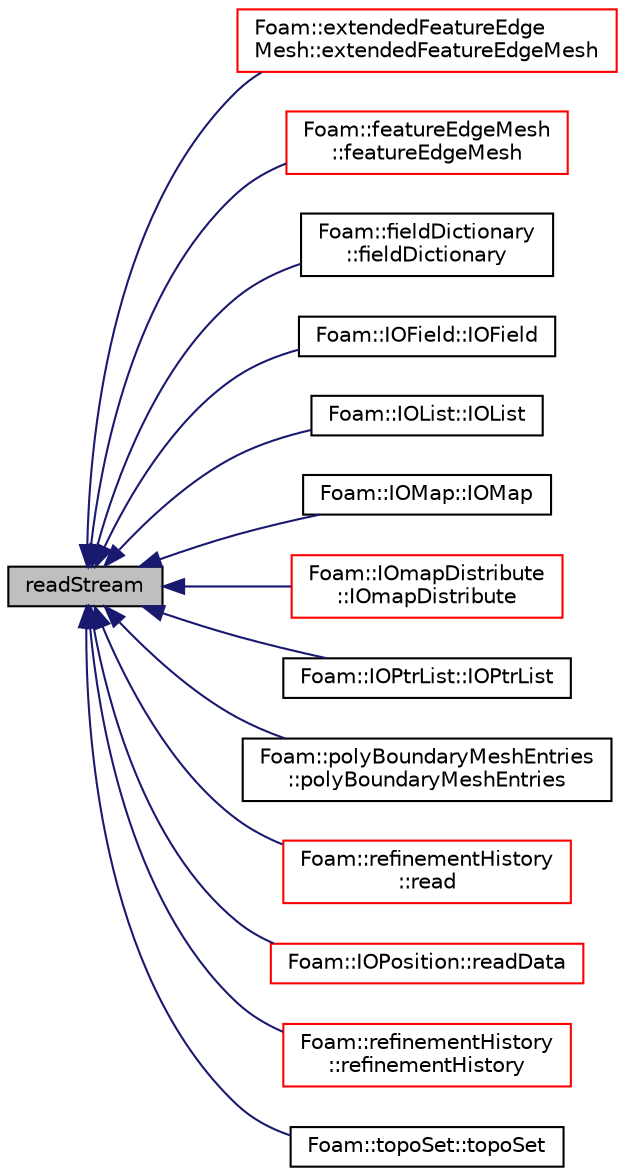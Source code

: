 digraph "readStream"
{
  bgcolor="transparent";
  edge [fontname="Helvetica",fontsize="10",labelfontname="Helvetica",labelfontsize="10"];
  node [fontname="Helvetica",fontsize="10",shape=record];
  rankdir="LR";
  Node1 [label="readStream",height=0.2,width=0.4,color="black", fillcolor="grey75", style="filled", fontcolor="black"];
  Node1 -> Node2 [dir="back",color="midnightblue",fontsize="10",style="solid",fontname="Helvetica"];
  Node2 [label="Foam::extendedFeatureEdge\lMesh::extendedFeatureEdgeMesh",height=0.2,width=0.4,color="red",URL="$a00714.html#a6adc759f54c663e50dd82d3820540d57",tooltip="Construct (read) given an IOobject. "];
  Node1 -> Node3 [dir="back",color="midnightblue",fontsize="10",style="solid",fontname="Helvetica"];
  Node3 [label="Foam::featureEdgeMesh\l::featureEdgeMesh",height=0.2,width=0.4,color="red",URL="$a00763.html#a7a53d15d141d0e33f9a731001cef160d",tooltip="Construct (read) given an IOobject. "];
  Node1 -> Node4 [dir="back",color="midnightblue",fontsize="10",style="solid",fontname="Helvetica"];
  Node4 [label="Foam::fieldDictionary\l::fieldDictionary",height=0.2,width=0.4,color="black",URL="$a00773.html#a454d726aa51899e7e4171b4c92d589ff",tooltip="Construct from ioobject and overloaded typename. "];
  Node1 -> Node5 [dir="back",color="midnightblue",fontsize="10",style="solid",fontname="Helvetica"];
  Node5 [label="Foam::IOField::IOField",height=0.2,width=0.4,color="black",URL="$a01198.html#a49ba8c67aedb019c0fa96b8c0633791c",tooltip="Construct from IOobject. "];
  Node1 -> Node6 [dir="back",color="midnightblue",fontsize="10",style="solid",fontname="Helvetica"];
  Node6 [label="Foam::IOList::IOList",height=0.2,width=0.4,color="black",URL="$a01199.html#ae0055440fdb57f504778d8b2eee1ac58",tooltip="Construct from IOobject. "];
  Node1 -> Node7 [dir="back",color="midnightblue",fontsize="10",style="solid",fontname="Helvetica"];
  Node7 [label="Foam::IOMap::IOMap",height=0.2,width=0.4,color="black",URL="$a01200.html#aaaa1e58f434ce991d31b01f241208125",tooltip="Construct from IOobject. "];
  Node1 -> Node8 [dir="back",color="midnightblue",fontsize="10",style="solid",fontname="Helvetica"];
  Node8 [label="Foam::IOmapDistribute\l::IOmapDistribute",height=0.2,width=0.4,color="red",URL="$a01201.html#a99b889be4f9055fe99205ab9f40c70e9",tooltip="Construct given an IOobject. "];
  Node1 -> Node9 [dir="back",color="midnightblue",fontsize="10",style="solid",fontname="Helvetica"];
  Node9 [label="Foam::IOPtrList::IOPtrList",height=0.2,width=0.4,color="black",URL="$a01208.html#aa847f8ad3fd52249aaa4e517f2cd12c6",tooltip="Construct from IOobject using given Istream constructor class. "];
  Node1 -> Node10 [dir="back",color="midnightblue",fontsize="10",style="solid",fontname="Helvetica"];
  Node10 [label="Foam::polyBoundaryMeshEntries\l::polyBoundaryMeshEntries",height=0.2,width=0.4,color="black",URL="$a01956.html#a5b7a1659b97cfcf3ef93ca651e3e336d"];
  Node1 -> Node11 [dir="back",color="midnightblue",fontsize="10",style="solid",fontname="Helvetica"];
  Node11 [label="Foam::refinementHistory\l::read",height=0.2,width=0.4,color="red",URL="$a02172.html#af816873151ddb0126e98bb2f914d8ed5",tooltip="Read object. If global number of visible cells > 0 becomes active. "];
  Node1 -> Node12 [dir="back",color="midnightblue",fontsize="10",style="solid",fontname="Helvetica"];
  Node12 [label="Foam::IOPosition::readData",height=0.2,width=0.4,color="red",URL="$a01207.html#af01264cee7588de77f4021f7c9322549"];
  Node1 -> Node13 [dir="back",color="midnightblue",fontsize="10",style="solid",fontname="Helvetica"];
  Node13 [label="Foam::refinementHistory\l::refinementHistory",height=0.2,width=0.4,color="red",URL="$a02172.html#abdde36146e178ec3c82147ab8e08b54f",tooltip="Construct (read) given an IOobject. If global number of visible. "];
  Node1 -> Node14 [dir="back",color="midnightblue",fontsize="10",style="solid",fontname="Helvetica"];
  Node14 [label="Foam::topoSet::topoSet",height=0.2,width=0.4,color="black",URL="$a02731.html#a7f2725dedd181d160c28699ed51ac090",tooltip="Construct from IOobject as explicitly passed type. "];
}
